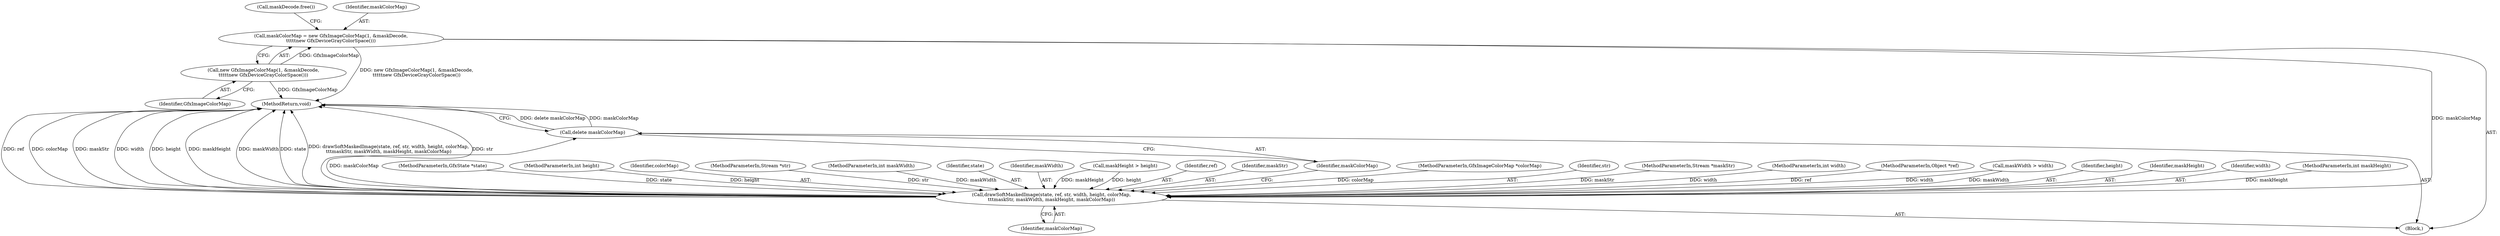digraph "0_poppler_7b2d314a61fd0e12f47c62996cb49ec0d1ba747a_11@pointer" {
"1000157" [label="(Call,maskColorMap = new GfxImageColorMap(1, &maskDecode,\n\t\t\t\t\tnew GfxDeviceGrayColorSpace()))"];
"1000159" [label="(Call,new GfxImageColorMap(1, &maskDecode,\n\t\t\t\t\tnew GfxDeviceGrayColorSpace()))"];
"1000162" [label="(Call,drawSoftMaskedImage(state, ref, str, width, height, colorMap,\n\t\t\tmaskStr, maskWidth, maskHeight, maskColorMap))"];
"1000173" [label="(Call,delete maskColorMap)"];
"1000157" [label="(Call,maskColorMap = new GfxImageColorMap(1, &maskDecode,\n\t\t\t\t\tnew GfxDeviceGrayColorSpace()))"];
"1000101" [label="(MethodParameterIn,GfxState *state)"];
"1000162" [label="(Call,drawSoftMaskedImage(state, ref, str, width, height, colorMap,\n\t\t\tmaskStr, maskWidth, maskHeight, maskColorMap))"];
"1000138" [label="(Block,)"];
"1000105" [label="(MethodParameterIn,int height)"];
"1000168" [label="(Identifier,colorMap)"];
"1000103" [label="(MethodParameterIn,Stream *str)"];
"1000108" [label="(MethodParameterIn,int maskWidth)"];
"1000163" [label="(Identifier,state)"];
"1000173" [label="(Call,delete maskColorMap)"];
"1000170" [label="(Identifier,maskWidth)"];
"1000161" [label="(Call,maskDecode.free())"];
"1000135" [label="(Call,maskHeight > height)"];
"1000164" [label="(Identifier,ref)"];
"1000160" [label="(Identifier,GfxImageColorMap)"];
"1000169" [label="(Identifier,maskStr)"];
"1000174" [label="(Identifier,maskColorMap)"];
"1000106" [label="(MethodParameterIn,GfxImageColorMap *colorMap)"];
"1000165" [label="(Identifier,str)"];
"1000107" [label="(MethodParameterIn,Stream *maskStr)"];
"1000104" [label="(MethodParameterIn,int width)"];
"1000102" [label="(MethodParameterIn,Object *ref)"];
"1000132" [label="(Call,maskWidth > width)"];
"1000158" [label="(Identifier,maskColorMap)"];
"1000167" [label="(Identifier,height)"];
"1000171" [label="(Identifier,maskHeight)"];
"1000159" [label="(Call,new GfxImageColorMap(1, &maskDecode,\n\t\t\t\t\tnew GfxDeviceGrayColorSpace()))"];
"1000166" [label="(Identifier,width)"];
"1000700" [label="(MethodReturn,void)"];
"1000109" [label="(MethodParameterIn,int maskHeight)"];
"1000172" [label="(Identifier,maskColorMap)"];
"1000157" -> "1000138"  [label="AST: "];
"1000157" -> "1000159"  [label="CFG: "];
"1000158" -> "1000157"  [label="AST: "];
"1000159" -> "1000157"  [label="AST: "];
"1000161" -> "1000157"  [label="CFG: "];
"1000157" -> "1000700"  [label="DDG: new GfxImageColorMap(1, &maskDecode,\n\t\t\t\t\tnew GfxDeviceGrayColorSpace())"];
"1000159" -> "1000157"  [label="DDG: GfxImageColorMap"];
"1000157" -> "1000162"  [label="DDG: maskColorMap"];
"1000159" -> "1000160"  [label="CFG: "];
"1000160" -> "1000159"  [label="AST: "];
"1000159" -> "1000700"  [label="DDG: GfxImageColorMap"];
"1000162" -> "1000138"  [label="AST: "];
"1000162" -> "1000172"  [label="CFG: "];
"1000163" -> "1000162"  [label="AST: "];
"1000164" -> "1000162"  [label="AST: "];
"1000165" -> "1000162"  [label="AST: "];
"1000166" -> "1000162"  [label="AST: "];
"1000167" -> "1000162"  [label="AST: "];
"1000168" -> "1000162"  [label="AST: "];
"1000169" -> "1000162"  [label="AST: "];
"1000170" -> "1000162"  [label="AST: "];
"1000171" -> "1000162"  [label="AST: "];
"1000172" -> "1000162"  [label="AST: "];
"1000174" -> "1000162"  [label="CFG: "];
"1000162" -> "1000700"  [label="DDG: ref"];
"1000162" -> "1000700"  [label="DDG: colorMap"];
"1000162" -> "1000700"  [label="DDG: maskStr"];
"1000162" -> "1000700"  [label="DDG: width"];
"1000162" -> "1000700"  [label="DDG: height"];
"1000162" -> "1000700"  [label="DDG: maskHeight"];
"1000162" -> "1000700"  [label="DDG: maskWidth"];
"1000162" -> "1000700"  [label="DDG: state"];
"1000162" -> "1000700"  [label="DDG: drawSoftMaskedImage(state, ref, str, width, height, colorMap,\n\t\t\tmaskStr, maskWidth, maskHeight, maskColorMap)"];
"1000162" -> "1000700"  [label="DDG: str"];
"1000101" -> "1000162"  [label="DDG: state"];
"1000102" -> "1000162"  [label="DDG: ref"];
"1000103" -> "1000162"  [label="DDG: str"];
"1000132" -> "1000162"  [label="DDG: width"];
"1000132" -> "1000162"  [label="DDG: maskWidth"];
"1000104" -> "1000162"  [label="DDG: width"];
"1000135" -> "1000162"  [label="DDG: height"];
"1000135" -> "1000162"  [label="DDG: maskHeight"];
"1000105" -> "1000162"  [label="DDG: height"];
"1000106" -> "1000162"  [label="DDG: colorMap"];
"1000107" -> "1000162"  [label="DDG: maskStr"];
"1000108" -> "1000162"  [label="DDG: maskWidth"];
"1000109" -> "1000162"  [label="DDG: maskHeight"];
"1000162" -> "1000173"  [label="DDG: maskColorMap"];
"1000173" -> "1000138"  [label="AST: "];
"1000173" -> "1000174"  [label="CFG: "];
"1000174" -> "1000173"  [label="AST: "];
"1000700" -> "1000173"  [label="CFG: "];
"1000173" -> "1000700"  [label="DDG: delete maskColorMap"];
"1000173" -> "1000700"  [label="DDG: maskColorMap"];
}
